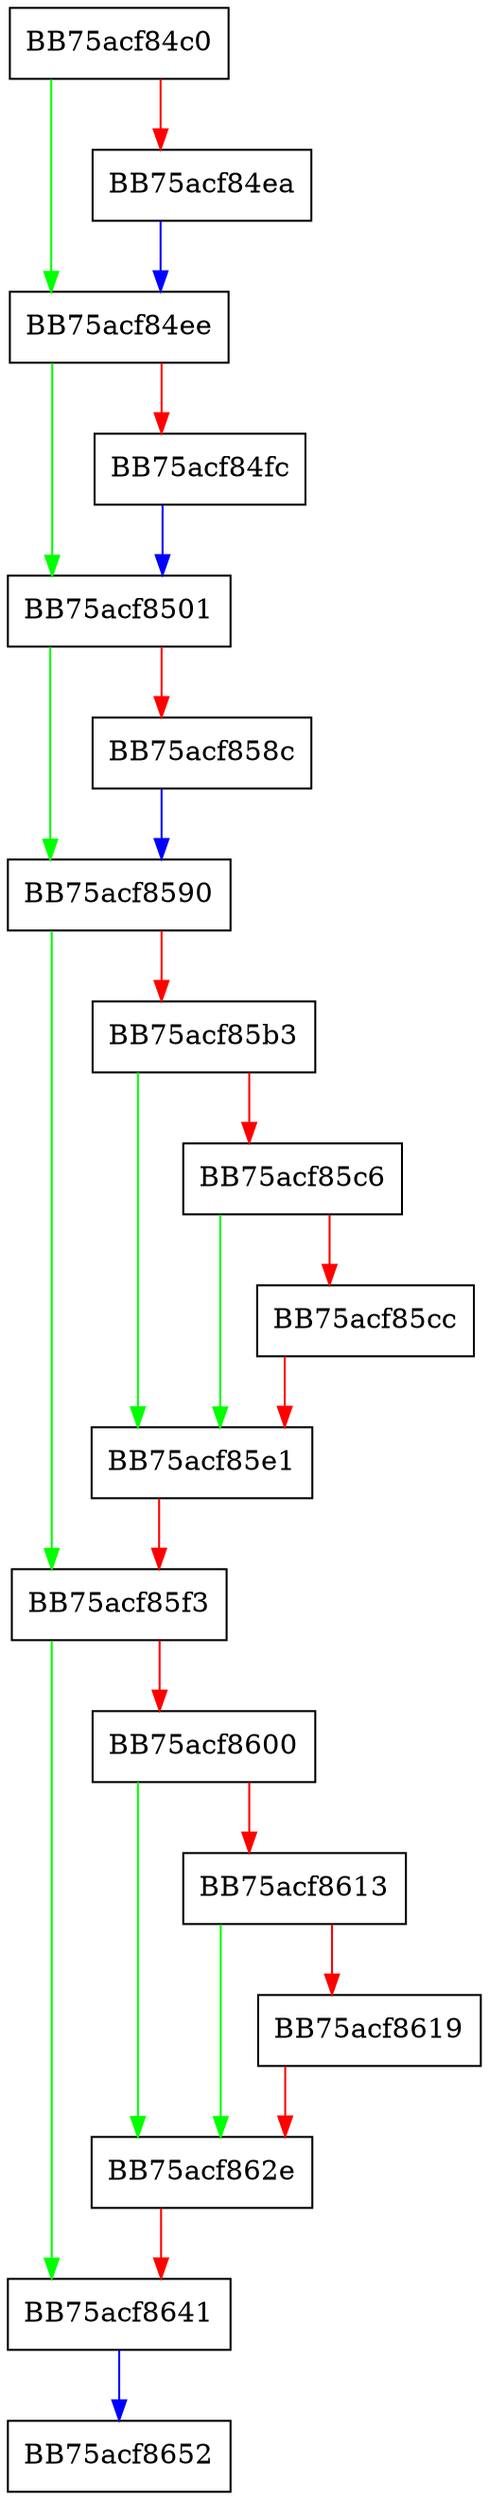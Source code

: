 digraph Win64ModuleList {
  node [shape="box"];
  graph [splines=ortho];
  BB75acf84c0 -> BB75acf84ee [color="green"];
  BB75acf84c0 -> BB75acf84ea [color="red"];
  BB75acf84ea -> BB75acf84ee [color="blue"];
  BB75acf84ee -> BB75acf8501 [color="green"];
  BB75acf84ee -> BB75acf84fc [color="red"];
  BB75acf84fc -> BB75acf8501 [color="blue"];
  BB75acf8501 -> BB75acf8590 [color="green"];
  BB75acf8501 -> BB75acf858c [color="red"];
  BB75acf858c -> BB75acf8590 [color="blue"];
  BB75acf8590 -> BB75acf85f3 [color="green"];
  BB75acf8590 -> BB75acf85b3 [color="red"];
  BB75acf85b3 -> BB75acf85e1 [color="green"];
  BB75acf85b3 -> BB75acf85c6 [color="red"];
  BB75acf85c6 -> BB75acf85e1 [color="green"];
  BB75acf85c6 -> BB75acf85cc [color="red"];
  BB75acf85cc -> BB75acf85e1 [color="red"];
  BB75acf85e1 -> BB75acf85f3 [color="red"];
  BB75acf85f3 -> BB75acf8641 [color="green"];
  BB75acf85f3 -> BB75acf8600 [color="red"];
  BB75acf8600 -> BB75acf862e [color="green"];
  BB75acf8600 -> BB75acf8613 [color="red"];
  BB75acf8613 -> BB75acf862e [color="green"];
  BB75acf8613 -> BB75acf8619 [color="red"];
  BB75acf8619 -> BB75acf862e [color="red"];
  BB75acf862e -> BB75acf8641 [color="red"];
  BB75acf8641 -> BB75acf8652 [color="blue"];
}